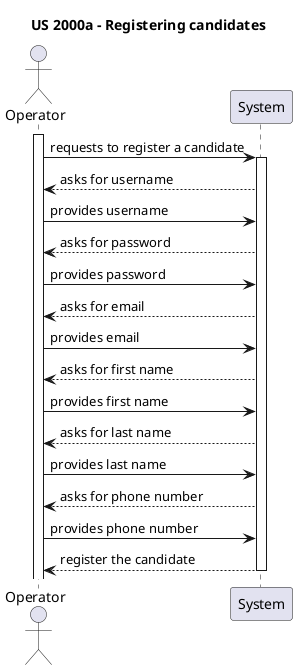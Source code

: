 @startuml

actor Operator as Actor
participant System as SYS

title US 2000a - Registering candidates

activate Actor

Actor -> SYS : requests to register a candidate

activate SYS

SYS --> Actor : asks for username

Actor -> SYS : provides username

SYS --> Actor : asks for password

Actor -> SYS : provides password

SYS --> Actor : asks for email

Actor -> SYS : provides email

SYS --> Actor : asks for first name

Actor -> SYS : provides first name

SYS --> Actor : asks for last name

Actor -> SYS : provides last name

SYS --> Actor : asks for phone number

Actor -> SYS : provides phone number

SYS --> Actor : register the candidate

deactivate SYS

@enduml